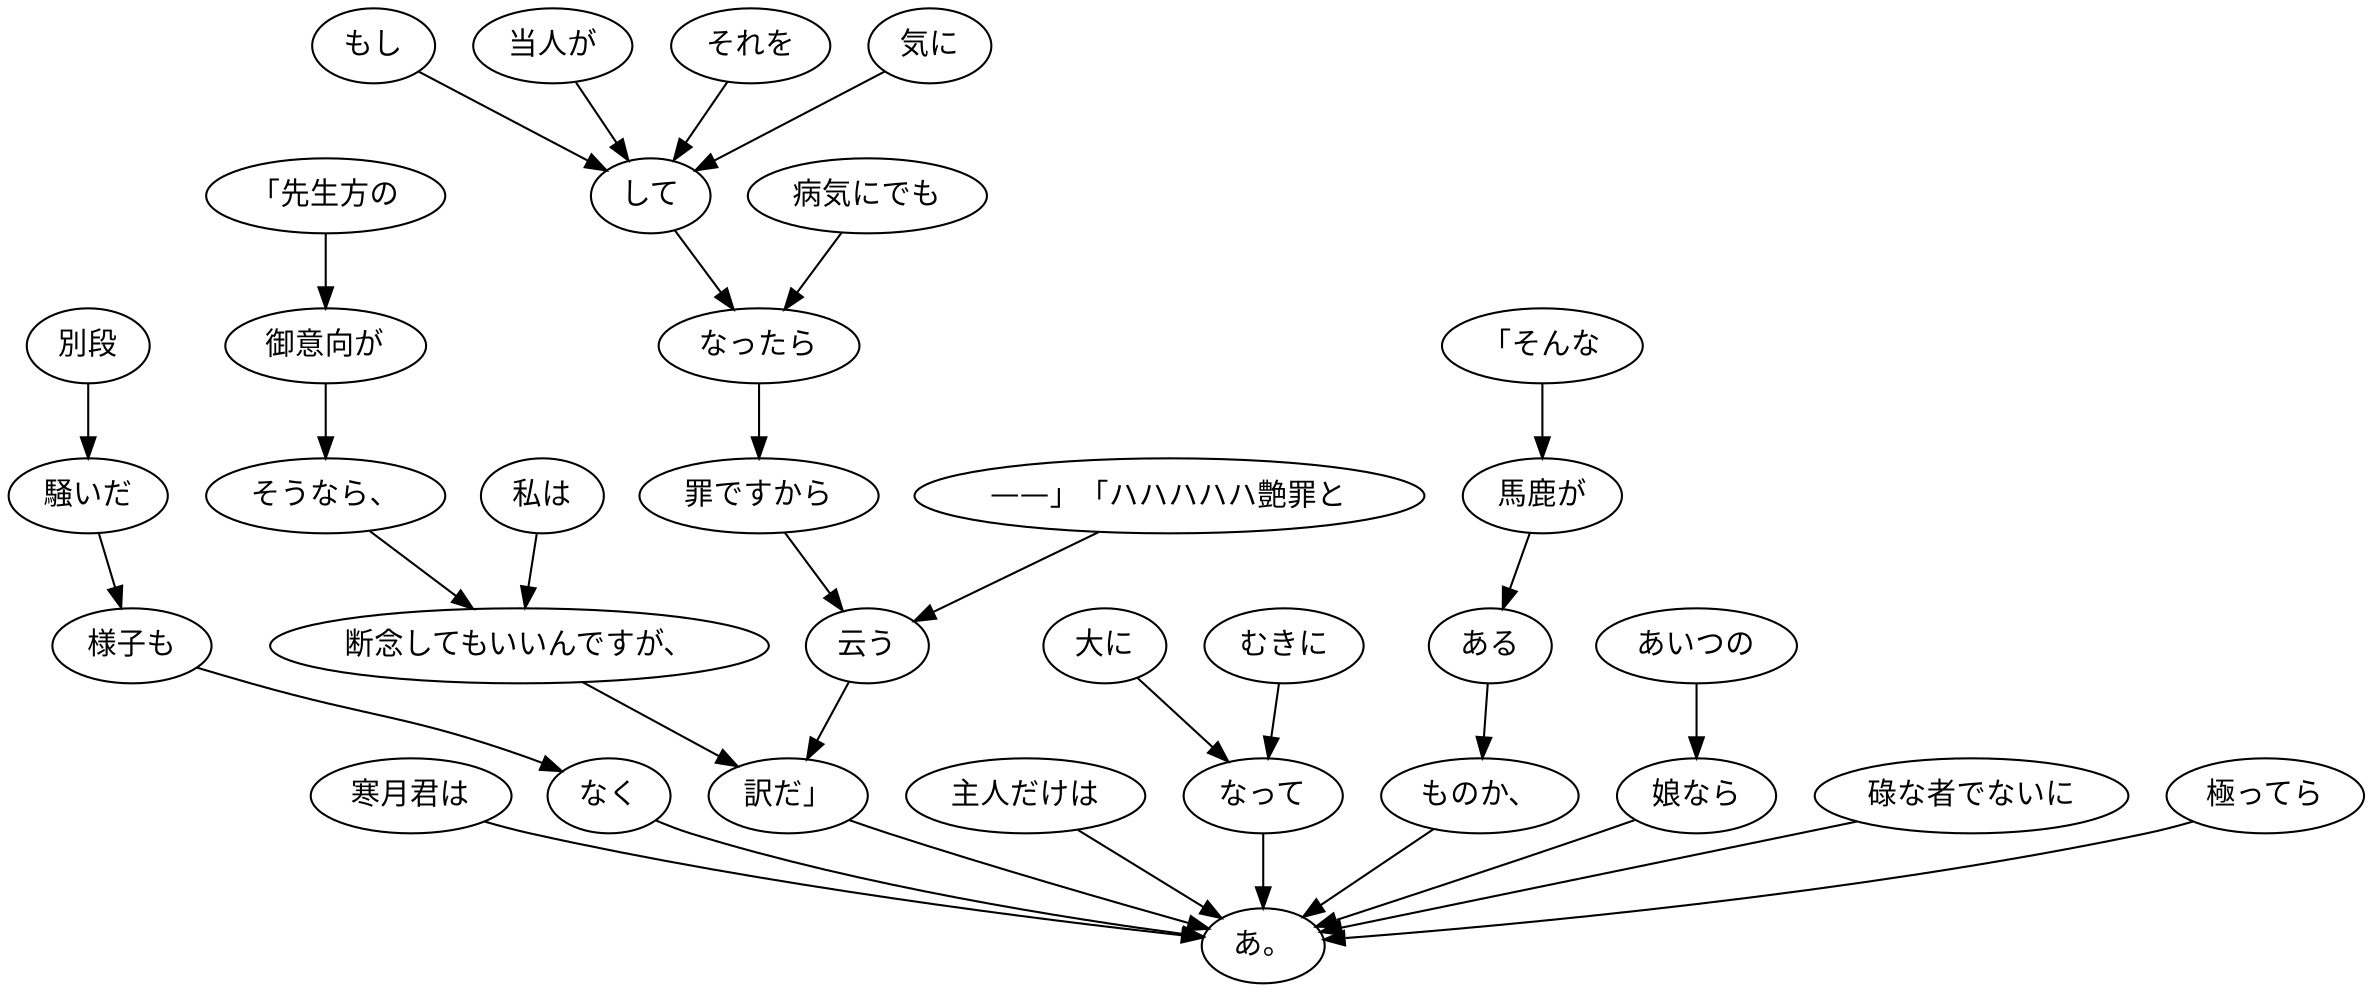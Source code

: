 digraph graph2028 {
	node0 [label="寒月君は"];
	node1 [label="別段"];
	node2 [label="騒いだ"];
	node3 [label="様子も"];
	node4 [label="なく"];
	node5 [label="「先生方の"];
	node6 [label="御意向が"];
	node7 [label="そうなら、"];
	node8 [label="私は"];
	node9 [label="断念してもいいんですが、"];
	node10 [label="もし"];
	node11 [label="当人が"];
	node12 [label="それを"];
	node13 [label="気に"];
	node14 [label="して"];
	node15 [label="病気にでも"];
	node16 [label="なったら"];
	node17 [label="罪ですから"];
	node18 [label="——」「ハハハハハ艶罪と"];
	node19 [label="云う"];
	node20 [label="訳だ」"];
	node21 [label="主人だけは"];
	node22 [label="大に"];
	node23 [label="むきに"];
	node24 [label="なって"];
	node25 [label="「そんな"];
	node26 [label="馬鹿が"];
	node27 [label="ある"];
	node28 [label="ものか、"];
	node29 [label="あいつの"];
	node30 [label="娘なら"];
	node31 [label="碌な者でないに"];
	node32 [label="極ってら"];
	node33 [label="あ。"];
	node0 -> node33;
	node1 -> node2;
	node2 -> node3;
	node3 -> node4;
	node4 -> node33;
	node5 -> node6;
	node6 -> node7;
	node7 -> node9;
	node8 -> node9;
	node9 -> node20;
	node10 -> node14;
	node11 -> node14;
	node12 -> node14;
	node13 -> node14;
	node14 -> node16;
	node15 -> node16;
	node16 -> node17;
	node17 -> node19;
	node18 -> node19;
	node19 -> node20;
	node20 -> node33;
	node21 -> node33;
	node22 -> node24;
	node23 -> node24;
	node24 -> node33;
	node25 -> node26;
	node26 -> node27;
	node27 -> node28;
	node28 -> node33;
	node29 -> node30;
	node30 -> node33;
	node31 -> node33;
	node32 -> node33;
}
